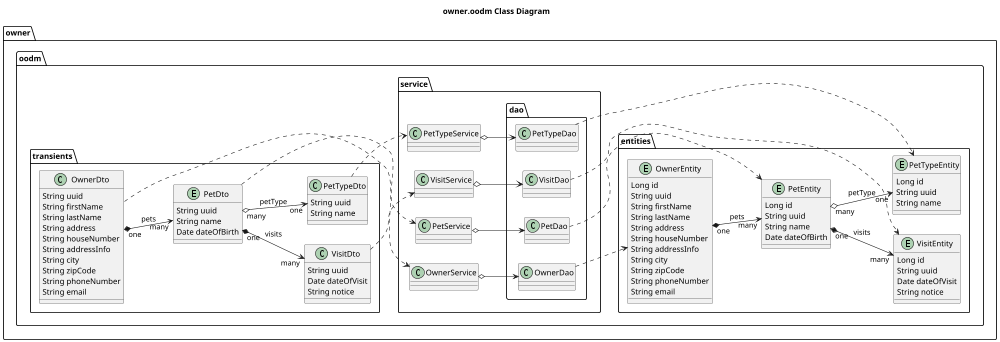 @startuml
'https://plantuml.com/class-diagram

title owner.oodm Class Diagram

left to right direction
' top to bottom direction

scale 1000 width

package owner.oodm {

    package owner.oodm.entities {

        entity OwnerEntity {
            Long id
            String uuid
            String firstName
            String lastName
            String address
            String houseNumber
            String addressInfo
            String city
            String zipCode
            String phoneNumber
            String email
        }

        entity PetEntity {
            Long id
            String uuid
            String name
            Date dateOfBirth
        }

        entity VisitEntity {
            Long id
            String uuid
            Date dateOfVisit
            String notice
        }

        entity PetTypeEntity {
            Long id
            String uuid
            String name
        }

        OwnerEntity "one"  *--> "many"  PetEntity: pets
        PetEntity "one" *--> "many" VisitEntity: visits
        PetEntity "many"  o-->  "one" PetTypeEntity: petType

    }

    package owner.oodm.service {

        class OwnerService {
        }

        class PetService {
        }

        class VisitService {
        }

        class PetTypeService {
        }

        package owner.oodm.service.dao {

            class OwnerDao {
            }

            class PetDao {
            }

            class VisitDao {
            }

            class PetTypeDao {
            }

            OwnerDao ..> OwnerEntity
            PetDao ..> PetEntity
            PetTypeDao ..> PetTypeEntity
            VisitDao ..> VisitEntity
        }

        OwnerService o--> OwnerDao
        PetService o--> PetDao
        PetTypeService o--> PetTypeDao
        VisitService o--> VisitDao
    }

    package owner.oodm.transients {

        class OwnerDto {
            String uuid
            String firstName
            String lastName
            String address
            String houseNumber
            String addressInfo
            String city
            String zipCode
            String phoneNumber
            String email
        }

        entity PetDto {
            String uuid
            String name
            Date dateOfBirth
        }

        class PetTypeDto {
            String uuid
            String name
        }

        class VisitDto {
            String uuid
            Date dateOfVisit
            String notice
        }

        OwnerDto "one"  *--> "many"  PetDto: pets
        PetDto "one" *--> "many" VisitDto: visits
        PetDto "many"  o-->  "one" PetTypeDto: petType

        OwnerDto ..> OwnerService
        PetDto ..> PetService
        VisitDto ..> VisitService
        PetTypeDto  ..> PetTypeService
    }
}

@enduml